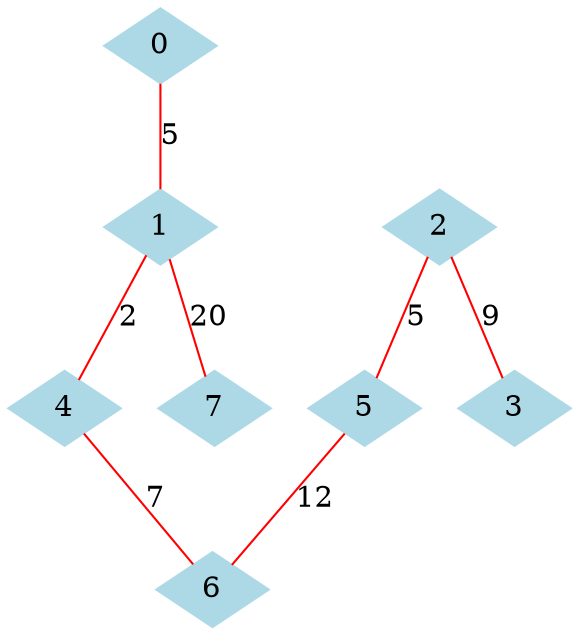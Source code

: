graph G {
  node [shape=diamond, style=filled, color=lightblue];
  edge [color=red];
  0;
  1;
  4;
  6;
  5;
  2;
  3;
  7;
  2 -- 3 [label="9"];
  2 -- 5 [label="5"];
  1 -- 7 [label="20"];
  0 -- 1 [label="5"];
  1 -- 4 [label="2"];
  4 -- 6 [label="7"];
  5 -- 6 [label="12"];
}
